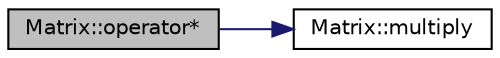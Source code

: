 digraph "Matrix::operator*"
{
 // INTERACTIVE_SVG=YES
  edge [fontname="Helvetica",fontsize="10",labelfontname="Helvetica",labelfontsize="10"];
  node [fontname="Helvetica",fontsize="10",shape=record];
  rankdir="LR";
  Node1 [label="Matrix::operator*",height=0.2,width=0.4,color="black", fillcolor="grey75", style="filled" fontcolor="black"];
  Node1 -> Node2 [color="midnightblue",fontsize="10",style="solid",fontname="Helvetica"];
  Node2 [label="Matrix::multiply",height=0.2,width=0.4,color="black", fillcolor="white", style="filled",URL="$class_matrix.html#a0b21af02cbe86d3a7c9a8afa40ee9e00",tooltip="Multiplies two matrices. "];
}
